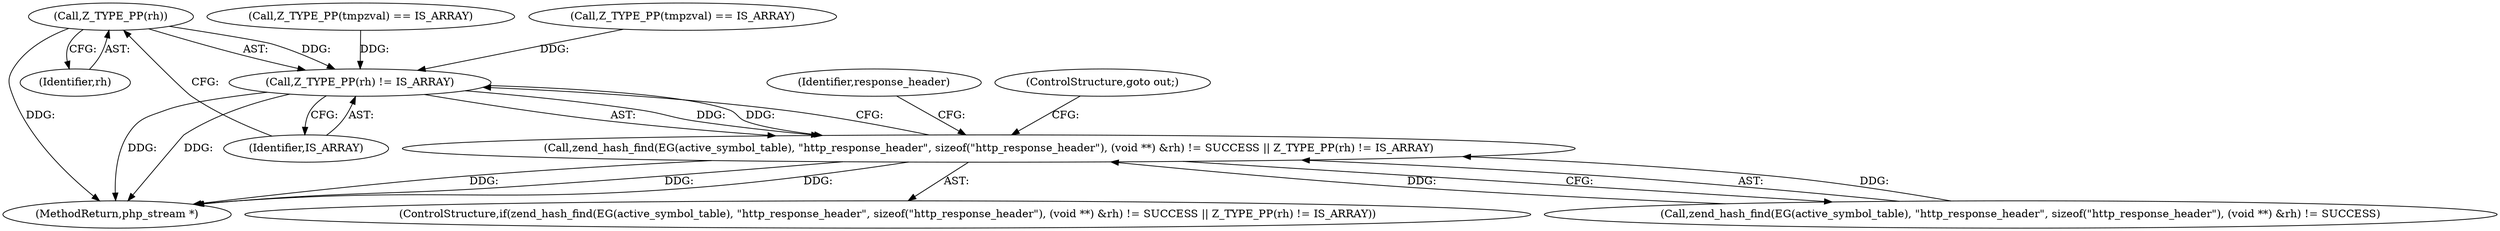 digraph "0_php-src_523f230c831d7b33353203fa34aee4e92ac12bba@pointer" {
"1002420" [label="(Call,Z_TYPE_PP(rh))"];
"1002419" [label="(Call,Z_TYPE_PP(rh) != IS_ARRAY)"];
"1002406" [label="(Call,zend_hash_find(EG(active_symbol_table), \"http_response_header\", sizeof(\"http_response_header\"), (void **) &rh) != SUCCESS || Z_TYPE_PP(rh) != IS_ARRAY)"];
"1003241" [label="(MethodReturn,php_stream *)"];
"1002406" [label="(Call,zend_hash_find(EG(active_symbol_table), \"http_response_header\", sizeof(\"http_response_header\"), (void **) &rh) != SUCCESS || Z_TYPE_PP(rh) != IS_ARRAY)"];
"1002419" [label="(Call,Z_TYPE_PP(rh) != IS_ARRAY)"];
"1000675" [label="(Call,Z_TYPE_PP(tmpzval) == IS_ARRAY)"];
"1002405" [label="(ControlStructure,if(zend_hash_find(EG(active_symbol_table), \"http_response_header\", sizeof(\"http_response_header\"), (void **) &rh) != SUCCESS || Z_TYPE_PP(rh) != IS_ARRAY))"];
"1002422" [label="(Identifier,IS_ARRAY)"];
"1002426" [label="(Identifier,response_header)"];
"1001398" [label="(Call,Z_TYPE_PP(tmpzval) == IS_ARRAY)"];
"1002424" [label="(ControlStructure,goto out;)"];
"1002421" [label="(Identifier,rh)"];
"1002420" [label="(Call,Z_TYPE_PP(rh))"];
"1002407" [label="(Call,zend_hash_find(EG(active_symbol_table), \"http_response_header\", sizeof(\"http_response_header\"), (void **) &rh) != SUCCESS)"];
"1002420" -> "1002419"  [label="AST: "];
"1002420" -> "1002421"  [label="CFG: "];
"1002421" -> "1002420"  [label="AST: "];
"1002422" -> "1002420"  [label="CFG: "];
"1002420" -> "1003241"  [label="DDG: "];
"1002420" -> "1002419"  [label="DDG: "];
"1002419" -> "1002406"  [label="AST: "];
"1002419" -> "1002422"  [label="CFG: "];
"1002422" -> "1002419"  [label="AST: "];
"1002406" -> "1002419"  [label="CFG: "];
"1002419" -> "1003241"  [label="DDG: "];
"1002419" -> "1003241"  [label="DDG: "];
"1002419" -> "1002406"  [label="DDG: "];
"1002419" -> "1002406"  [label="DDG: "];
"1000675" -> "1002419"  [label="DDG: "];
"1001398" -> "1002419"  [label="DDG: "];
"1002406" -> "1002405"  [label="AST: "];
"1002406" -> "1002407"  [label="CFG: "];
"1002407" -> "1002406"  [label="AST: "];
"1002424" -> "1002406"  [label="CFG: "];
"1002426" -> "1002406"  [label="CFG: "];
"1002406" -> "1003241"  [label="DDG: "];
"1002406" -> "1003241"  [label="DDG: "];
"1002406" -> "1003241"  [label="DDG: "];
"1002407" -> "1002406"  [label="DDG: "];
"1002407" -> "1002406"  [label="DDG: "];
}
